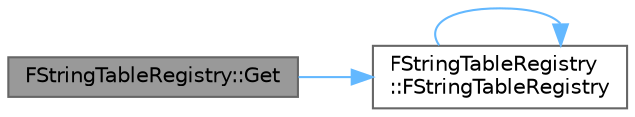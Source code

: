 digraph "FStringTableRegistry::Get"
{
 // INTERACTIVE_SVG=YES
 // LATEX_PDF_SIZE
  bgcolor="transparent";
  edge [fontname=Helvetica,fontsize=10,labelfontname=Helvetica,labelfontsize=10];
  node [fontname=Helvetica,fontsize=10,shape=box,height=0.2,width=0.4];
  rankdir="LR";
  Node1 [id="Node000001",label="FStringTableRegistry::Get",height=0.2,width=0.4,color="gray40", fillcolor="grey60", style="filled", fontcolor="black",tooltip="Singleton accessor."];
  Node1 -> Node2 [id="edge1_Node000001_Node000002",color="steelblue1",style="solid",tooltip=" "];
  Node2 [id="Node000002",label="FStringTableRegistry\l::FStringTableRegistry",height=0.2,width=0.4,color="grey40", fillcolor="white", style="filled",URL="$d0/d06/classFStringTableRegistry.html#afd513dfb8fa23f24930c15f24c43a288",tooltip="Private constructor - use singleton accessor."];
  Node2 -> Node2 [id="edge2_Node000002_Node000002",color="steelblue1",style="solid",tooltip=" "];
}
